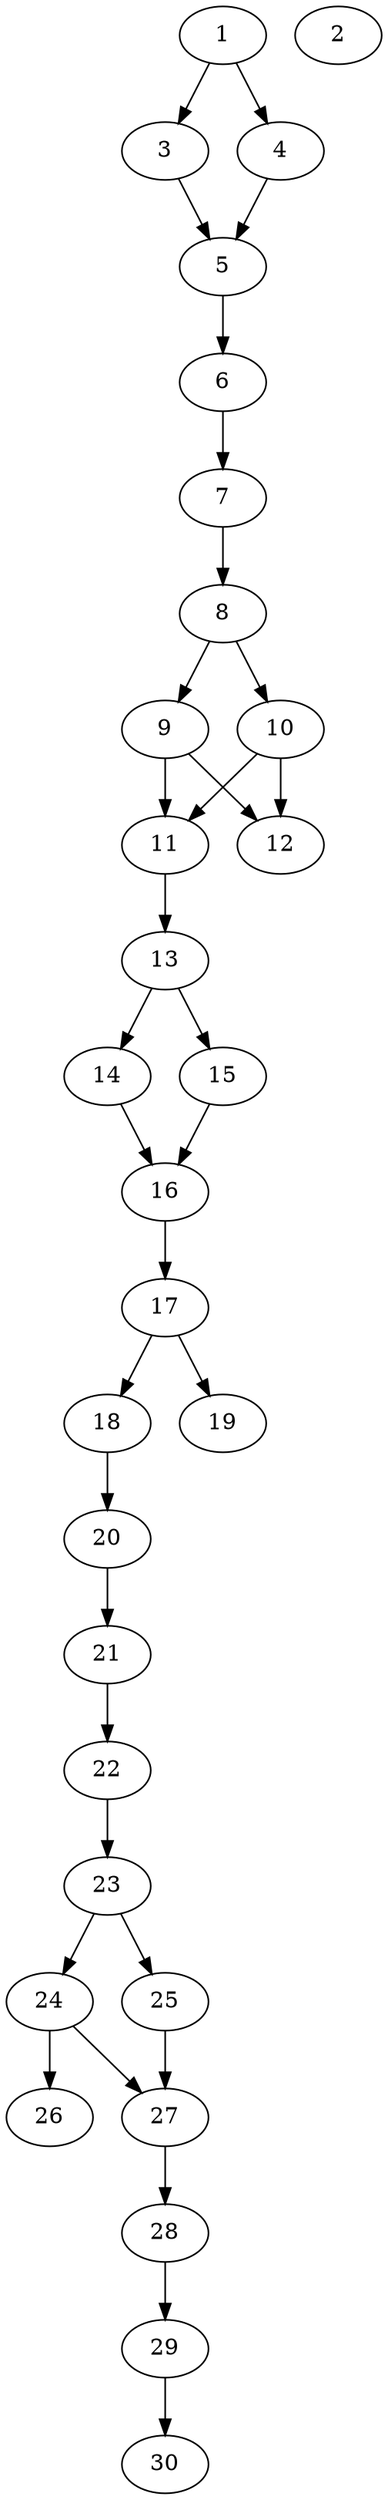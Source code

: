 // DAG automatically generated by daggen at Thu Oct  3 14:04:19 2019
// ./daggen --dot -n 30 --ccr 0.3 --fat 0.3 --regular 0.7 --density 0.6 --mindata 5242880 --maxdata 52428800 
digraph G {
  1 [size="64791893", alpha="0.15", expect_size="19437568"] 
  1 -> 3 [size ="19437568"]
  1 -> 4 [size ="19437568"]
  2 [size="121729707", alpha="0.12", expect_size="36518912"] 
  3 [size="104816640", alpha="0.15", expect_size="31444992"] 
  3 -> 5 [size ="31444992"]
  4 [size="95477760", alpha="0.04", expect_size="28643328"] 
  4 -> 5 [size ="28643328"]
  5 [size="97989973", alpha="0.05", expect_size="29396992"] 
  5 -> 6 [size ="29396992"]
  6 [size="97365333", alpha="0.13", expect_size="29209600"] 
  6 -> 7 [size ="29209600"]
  7 [size="83763200", alpha="0.15", expect_size="25128960"] 
  7 -> 8 [size ="25128960"]
  8 [size="54405120", alpha="0.03", expect_size="16321536"] 
  8 -> 9 [size ="16321536"]
  8 -> 10 [size ="16321536"]
  9 [size="92576427", alpha="0.17", expect_size="27772928"] 
  9 -> 11 [size ="27772928"]
  9 -> 12 [size ="27772928"]
  10 [size="71857493", alpha="0.00", expect_size="21557248"] 
  10 -> 11 [size ="21557248"]
  10 -> 12 [size ="21557248"]
  11 [size="151866027", alpha="0.01", expect_size="45559808"] 
  11 -> 13 [size ="45559808"]
  12 [size="113172480", alpha="0.16", expect_size="33951744"] 
  13 [size="53527893", alpha="0.06", expect_size="16058368"] 
  13 -> 14 [size ="16058368"]
  13 -> 15 [size ="16058368"]
  14 [size="171417600", alpha="0.10", expect_size="51425280"] 
  14 -> 16 [size ="51425280"]
  15 [size="45352960", alpha="0.02", expect_size="13605888"] 
  15 -> 16 [size ="13605888"]
  16 [size="82042880", alpha="0.13", expect_size="24612864"] 
  16 -> 17 [size ="24612864"]
  17 [size="25815040", alpha="0.11", expect_size="7744512"] 
  17 -> 18 [size ="7744512"]
  17 -> 19 [size ="7744512"]
  18 [size="141735253", alpha="0.17", expect_size="42520576"] 
  18 -> 20 [size ="42520576"]
  19 [size="162205013", alpha="0.04", expect_size="48661504"] 
  20 [size="135939413", alpha="0.16", expect_size="40781824"] 
  20 -> 21 [size ="40781824"]
  21 [size="137687040", alpha="0.14", expect_size="41306112"] 
  21 -> 22 [size ="41306112"]
  22 [size="144264533", alpha="0.05", expect_size="43279360"] 
  22 -> 23 [size ="43279360"]
  23 [size="110175573", alpha="0.07", expect_size="33052672"] 
  23 -> 24 [size ="33052672"]
  23 -> 25 [size ="33052672"]
  24 [size="153593173", alpha="0.19", expect_size="46077952"] 
  24 -> 26 [size ="46077952"]
  24 -> 27 [size ="46077952"]
  25 [size="77793280", alpha="0.01", expect_size="23337984"] 
  25 -> 27 [size ="23337984"]
  26 [size="95914667", alpha="0.14", expect_size="28774400"] 
  27 [size="42011307", alpha="0.15", expect_size="12603392"] 
  27 -> 28 [size ="12603392"]
  28 [size="128505173", alpha="0.00", expect_size="38551552"] 
  28 -> 29 [size ="38551552"]
  29 [size="106427733", alpha="0.15", expect_size="31928320"] 
  29 -> 30 [size ="31928320"]
  30 [size="140103680", alpha="0.17", expect_size="42031104"] 
}
